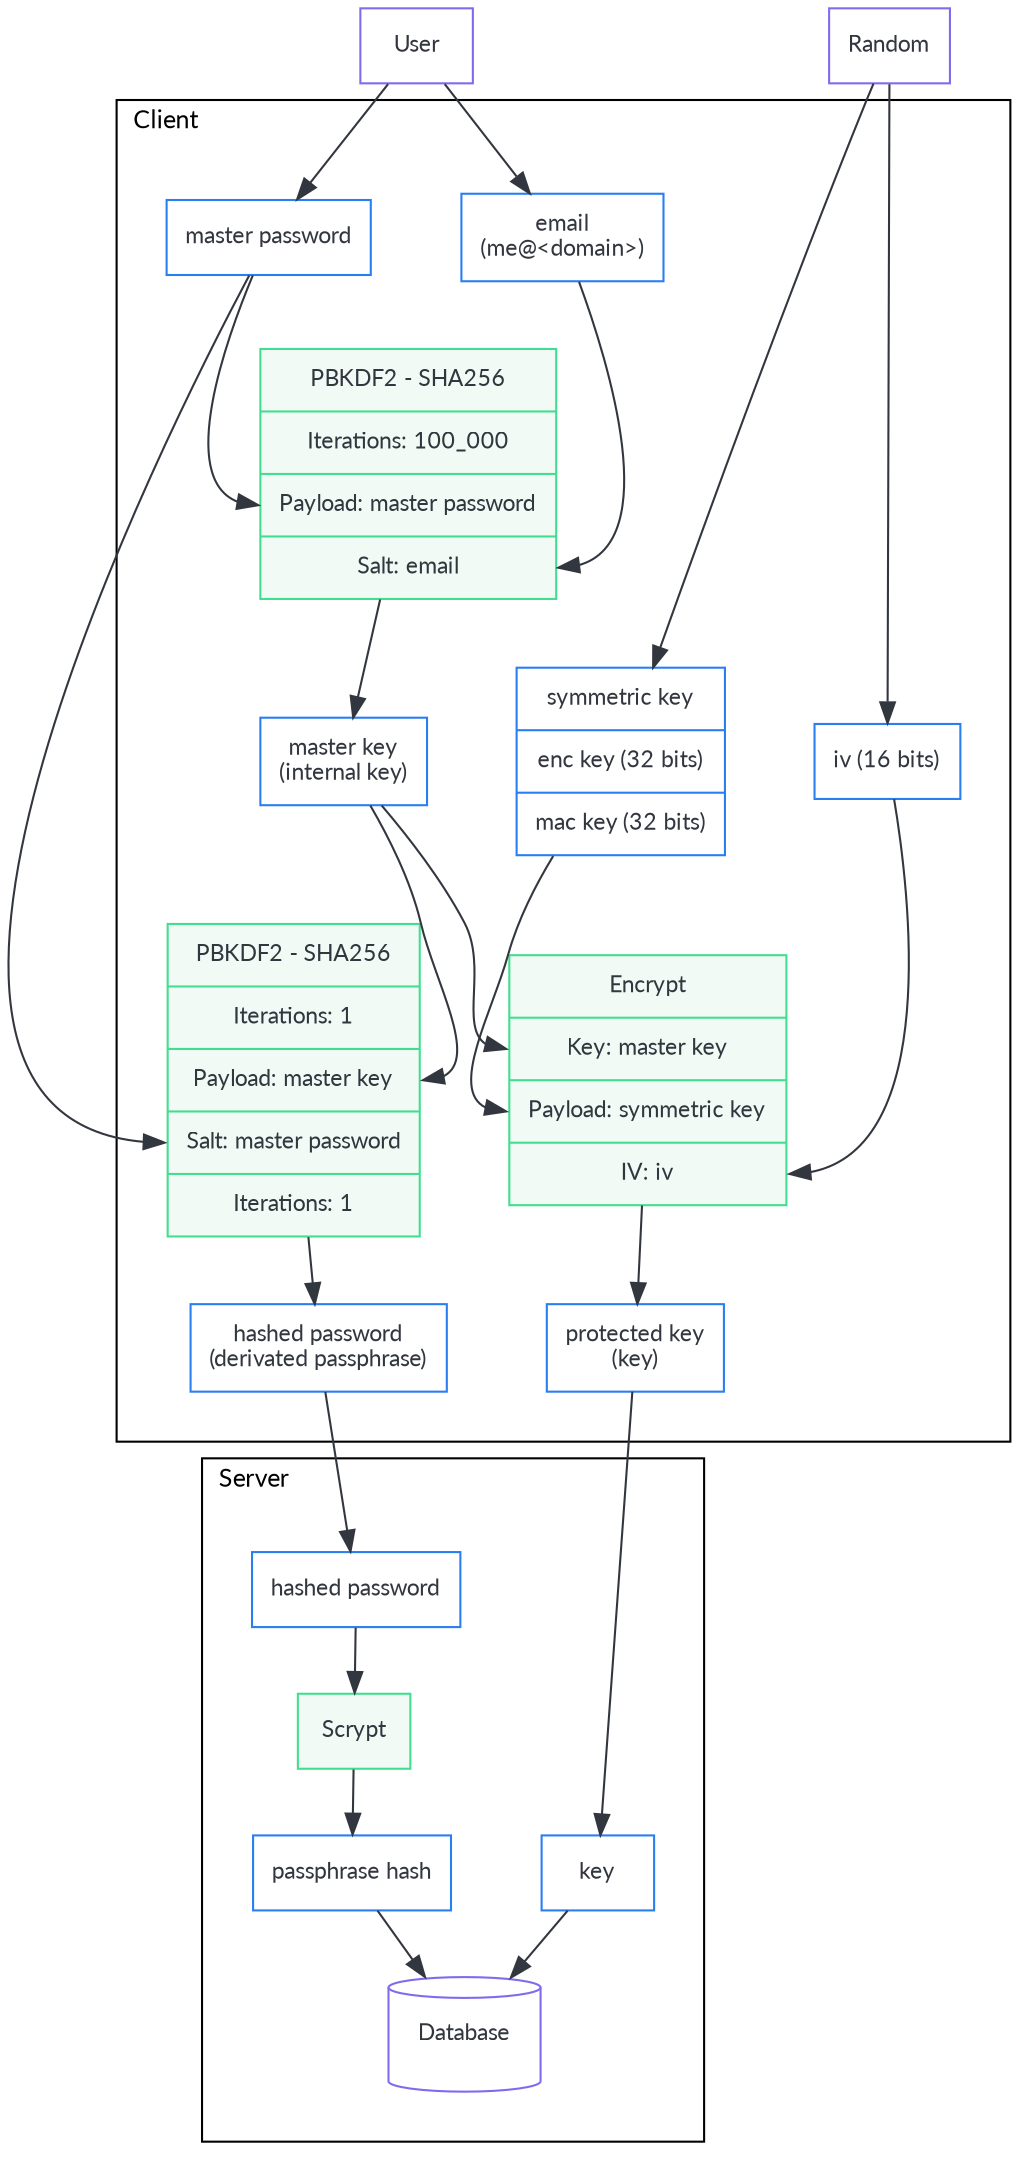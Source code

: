 digraph bitwarden {
	graph [splines=true];
	node [shape="box", fontname="lato", fontsize=11, margin=0.12, color="#297EF2", fontcolor="#32363F"];
	edge [color="#32363F"];
	ranksep=0.45; nodesep=0.6;

	subgraph source {
		rank=same; margin=24;

		user [label="User", color="#7F6BEE"];
		random [label="Random", color="#7F6BEE"];
	}

	subgraph cluster_client {
		label="Client"; labeljust="l"; fontname="lato"; fontsize=12; margin=24;

		symKey [label="{symmetric key| enc key (32 bits) | mac key (32 bits)}", shape="record"];
		iv [label="iv (16 bits)"];
		makeKey [label="{Encrypt|<key> Key: master key |<payload> Payload: symmetric key |<iv> IV: iv}", shape="record", color="#40DE8E", fillcolor="#F2FAF5", style="filled"];
		protectedKey [label="protected key\n(key)"]

		masterPassword [label="master password"];
		email [label="email\n(me@<domain>)"];
		kdfOne [label="{PBKDF2 - SHA256 | Iterations: 100_000 |<payload> Payload: master password |<salt> Salt: email}", shape="record", color="#40DE8E", fillcolor="#F2FAF5", style="filled"];
		masterKey [label="master key\n(internal key)"];
		kdfTwo [label="{PBKDF2 - SHA256 | Iterations: 1 |<payload> Payload: master key |<salt> Salt: master password | Iterations: 1}", shape="record", color="#40DE8E", fillcolor="#F2FAF5", style="filled"];
		hashedPasswordC [label="hashed password\n(derivated passphrase)"];
	}

	subgraph cluster_server {
		label="Server"; labeljust="l"; fontname="lato"; fontsize=12; margin=24;

		keyS [label="key"];
		hashedPasswordS [label="hashed password"];
		scrypt [label="Scrypt", color="#40DE8E", fillcolor="#F2FAF5", style="filled"];
		hashPass [label="passphrase hash"];
		db [label="Database", shape="cylinder", color="#7F6BEE", margin=0.2];
	}

	random -> iv;
	random -> symKey;
	user -> masterPassword;
	user -> email;

	masterKey -> makeKey:key;
	symKey -> makeKey:payload;
	iv -> makeKey:iv;
	makeKey -> protectedKey;

	masterPassword -> kdfOne:payload;
	email -> kdfOne:salt;
	kdfOne -> masterKey;

	masterKey -> kdfTwo:payload;
	masterPassword -> kdfTwo:salt;
	kdfTwo -> hashedPasswordC;

	hashedPasswordC -> hashedPasswordS -> scrypt -> hashPass -> db;
	protectedKey -> keyS -> db;
}
